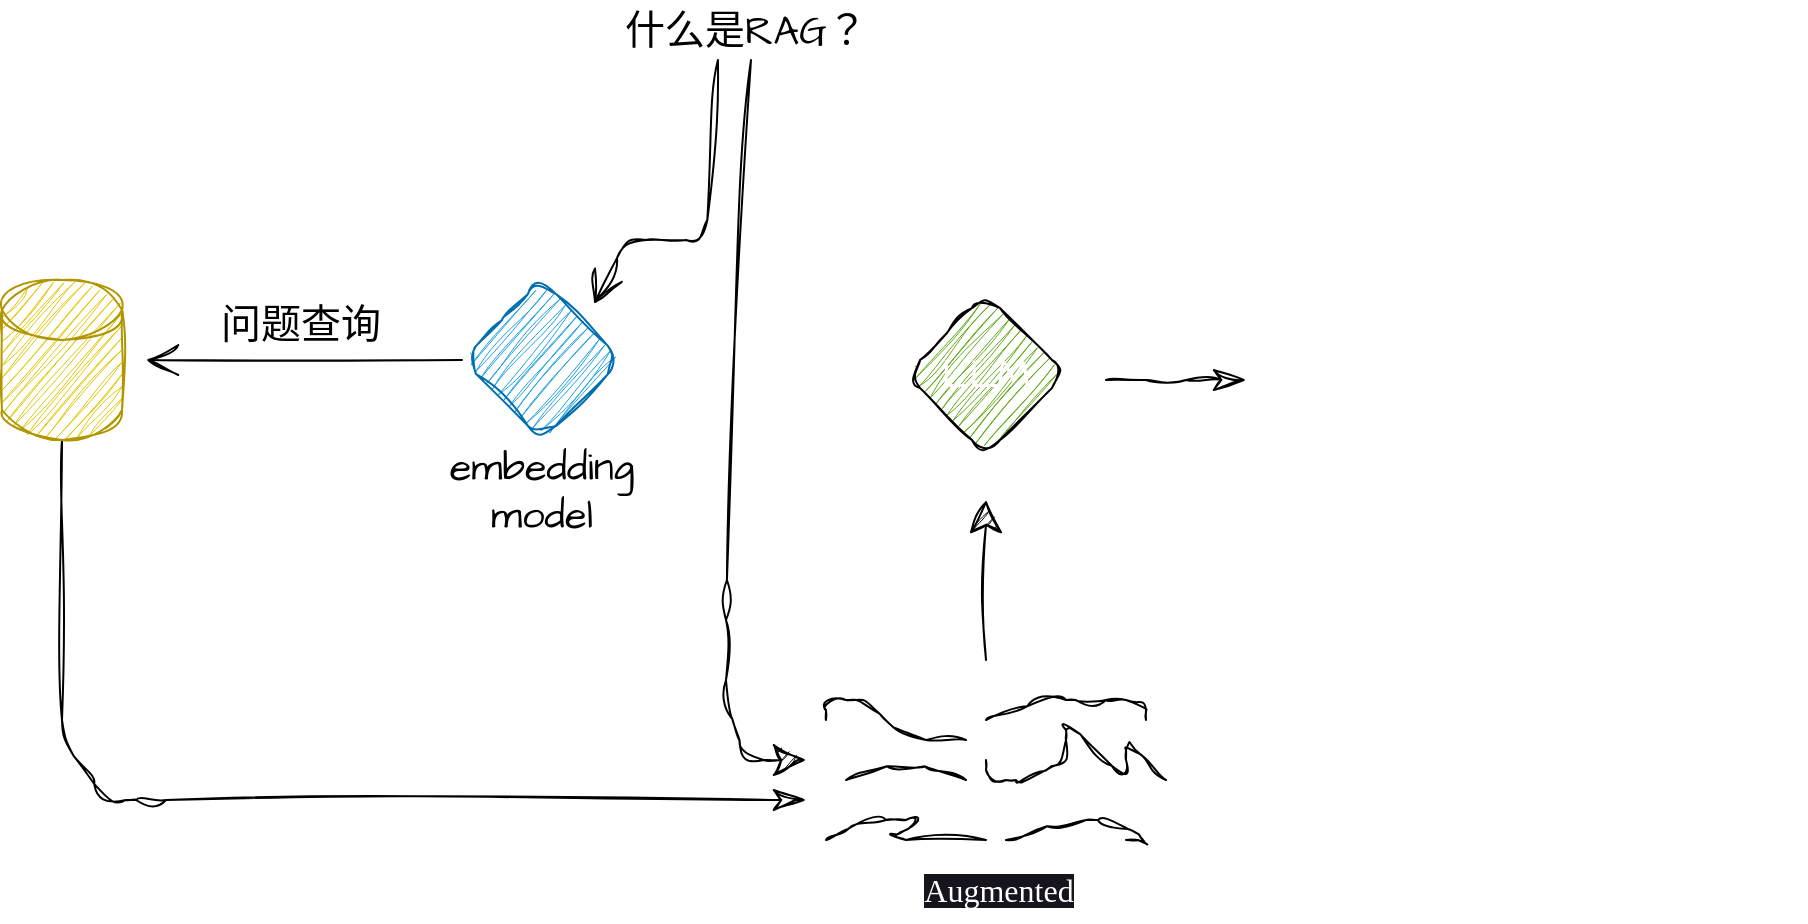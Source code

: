<mxfile>
    <diagram id="982mOaaBdXYkM2S3urJj" name="第 1 页">
        <mxGraphModel dx="1035" dy="656" grid="0" gridSize="10" guides="1" tooltips="1" connect="1" arrows="1" fold="1" page="1" pageScale="1" pageWidth="1169" pageHeight="827" background="none" math="0" shadow="0">
            <root>
                <mxCell id="0"/>
                <mxCell id="1" parent="0"/>
                <mxCell id="16" style="edgeStyle=none;sketch=1;hachureGap=4;jiggle=2;curveFitting=1;html=1;fontFamily=Architects Daughter;fontSource=https%3A%2F%2Ffonts.googleapis.com%2Fcss%3Ffamily%3DArchitects%2BDaughter;fontSize=20;fontColor=default;endArrow=open;endFill=0;startSize=15;endSize=14;exitX=0.422;exitY=1;exitDx=0;exitDy=0;exitPerimeter=0;" edge="1" parent="1" source="6">
                    <mxGeometry relative="1" as="geometry">
                        <mxPoint x="524" y="342" as="targetPoint"/>
                        <mxPoint x="600" y="230" as="sourcePoint"/>
                        <Array as="points">
                            <mxPoint x="580" y="310"/>
                            <mxPoint x="540" y="310"/>
                        </Array>
                    </mxGeometry>
                </mxCell>
                <mxCell id="6" value="什么是RAG？" style="text;html=1;strokeColor=none;fillColor=none;align=center;verticalAlign=middle;whiteSpace=wrap;rounded=0;sketch=1;hachureGap=4;jiggle=2;curveFitting=1;fontFamily=Architects Daughter;fontSource=https%3A%2F%2Ffonts.googleapis.com%2Fcss%3Ffamily%3DArchitects%2BDaughter;fontSize=20;fontColor=default;" vertex="1" parent="1">
                    <mxGeometry x="510" y="190" width="180" height="30" as="geometry"/>
                </mxCell>
                <mxCell id="53" value="" style="edgeStyle=none;rounded=1;sketch=1;hachureGap=4;jiggle=2;curveFitting=1;html=1;fontFamily=Comic Sans MS;fontSize=15;fontColor=#FFFFFF;endArrow=classicThin;endFill=0;startSize=15;endSize=14;" edge="1" parent="1">
                    <mxGeometry relative="1" as="geometry">
                        <mxPoint x="780" y="380" as="sourcePoint"/>
                        <mxPoint x="850" y="380" as="targetPoint"/>
                        <Array as="points">
                            <mxPoint x="810" y="380"/>
                        </Array>
                    </mxGeometry>
                </mxCell>
                <mxCell id="7" value="LLM" style="rhombus;whiteSpace=wrap;html=1;rounded=1;sketch=1;hachureGap=4;jiggle=2;curveFitting=1;strokeColor=default;fontFamily=Architects Daughter;fontSource=https%3A%2F%2Ffonts.googleapis.com%2Fcss%3Ffamily%3DArchitects%2BDaughter;fontSize=20;fontColor=#ffffff;fillColor=#60A917;" vertex="1" parent="1">
                    <mxGeometry x="680" y="337" width="80" height="80" as="geometry"/>
                </mxCell>
                <mxCell id="31" style="edgeStyle=none;sketch=1;hachureGap=4;jiggle=2;curveFitting=1;html=1;exitX=0;exitY=0.5;exitDx=0;exitDy=0;fontFamily=Architects Daughter;fontSource=https%3A%2F%2Ffonts.googleapis.com%2Fcss%3Ffamily%3DArchitects%2BDaughter;fontSize=20;fontColor=default;endArrow=open;endFill=0;startSize=15;endSize=14;" edge="1" parent="1" source="8">
                    <mxGeometry relative="1" as="geometry">
                        <mxPoint x="300" y="370" as="targetPoint"/>
                    </mxGeometry>
                </mxCell>
                <mxCell id="8" value="" style="rhombus;whiteSpace=wrap;html=1;rounded=1;sketch=1;hachureGap=4;jiggle=2;curveFitting=1;strokeColor=#006EAF;fontFamily=Architects Daughter;fontSource=https%3A%2F%2Ffonts.googleapis.com%2Fcss%3Ffamily%3DArchitects%2BDaughter;fontSize=20;fontColor=#ffffff;fillColor=#1ba1e2;fillStyle=hachure;" vertex="1" parent="1">
                    <mxGeometry x="458" y="330" width="80" height="80" as="geometry"/>
                </mxCell>
                <mxCell id="10" value="embedding model" style="text;html=1;strokeColor=none;fillColor=none;align=center;verticalAlign=middle;whiteSpace=wrap;rounded=0;sketch=1;hachureGap=4;jiggle=2;curveFitting=1;fontFamily=Architects Daughter;fontSource=https%3A%2F%2Ffonts.googleapis.com%2Fcss%3Ffamily%3DArchitects%2BDaughter;fontSize=20;fontColor=default;" vertex="1" parent="1">
                    <mxGeometry x="458" y="420" width="80" height="30" as="geometry"/>
                </mxCell>
                <mxCell id="47" style="edgeStyle=none;rounded=1;sketch=1;hachureGap=4;jiggle=2;curveFitting=1;html=1;fontFamily=Architects Daughter;fontSource=https%3A%2F%2Ffonts.googleapis.com%2Fcss%3Ffamily%3DArchitects%2BDaughter;fontSize=20;fontColor=default;endArrow=classicThin;endFill=0;startSize=15;endSize=14;" edge="1" parent="1" source="29">
                    <mxGeometry relative="1" as="geometry">
                        <mxPoint x="630" y="590" as="targetPoint"/>
                        <Array as="points">
                            <mxPoint x="258" y="560"/>
                            <mxPoint x="280" y="590"/>
                            <mxPoint x="300" y="590"/>
                        </Array>
                    </mxGeometry>
                </mxCell>
                <mxCell id="29" value="" style="shape=cylinder3;whiteSpace=wrap;html=1;boundedLbl=1;backgroundOutline=1;size=15;rounded=0;sketch=1;hachureGap=4;jiggle=2;curveFitting=1;strokeColor=#B09500;fontFamily=Architects Daughter;fontSource=https%3A%2F%2Ffonts.googleapis.com%2Fcss%3Ffamily%3DArchitects%2BDaughter;fontSize=20;fontColor=#000000;fillColor=#e3c800;" vertex="1" parent="1">
                    <mxGeometry x="228" y="330" width="60" height="80" as="geometry"/>
                </mxCell>
                <mxCell id="32" value="问题查询" style="text;html=1;strokeColor=none;fillColor=none;align=center;verticalAlign=middle;whiteSpace=wrap;rounded=0;sketch=1;hachureGap=4;jiggle=2;curveFitting=1;fontFamily=Architects Daughter;fontSource=https%3A%2F%2Ffonts.googleapis.com%2Fcss%3Ffamily%3DArchitects%2BDaughter;fontSize=20;fontColor=default;" vertex="1" parent="1">
                    <mxGeometry x="320" y="337" width="115" height="30" as="geometry"/>
                </mxCell>
                <mxCell id="36" value="" style="endArrow=none;html=1;sketch=1;hachureGap=4;jiggle=2;curveFitting=1;fontFamily=Architects Daughter;fontSource=https%3A%2F%2Ffonts.googleapis.com%2Fcss%3Ffamily%3DArchitects%2BDaughter;fontSize=20;fontColor=default;startSize=15;endSize=14;" edge="1" parent="1">
                    <mxGeometry width="50" height="50" relative="1" as="geometry">
                        <mxPoint x="640" y="550" as="sourcePoint"/>
                        <mxPoint x="710" y="560" as="targetPoint"/>
                        <Array as="points">
                            <mxPoint x="640" y="540"/>
                            <mxPoint x="660" y="540"/>
                            <mxPoint x="680" y="560"/>
                        </Array>
                    </mxGeometry>
                </mxCell>
                <mxCell id="37" value="" style="endArrow=none;html=1;sketch=1;hachureGap=4;jiggle=2;curveFitting=1;fontFamily=Architects Daughter;fontSource=https%3A%2F%2Ffonts.googleapis.com%2Fcss%3Ffamily%3DArchitects%2BDaughter;fontSize=20;fontColor=default;startSize=15;endSize=14;" edge="1" parent="1">
                    <mxGeometry width="50" height="50" relative="1" as="geometry">
                        <mxPoint x="720" y="550" as="sourcePoint"/>
                        <mxPoint x="800" y="550" as="targetPoint"/>
                        <Array as="points">
                            <mxPoint x="750" y="540"/>
                            <mxPoint x="770" y="540"/>
                            <mxPoint x="800" y="540"/>
                        </Array>
                    </mxGeometry>
                </mxCell>
                <mxCell id="38" value="" style="endArrow=none;html=1;sketch=1;hachureGap=4;jiggle=2;curveFitting=1;fontFamily=Architects Daughter;fontSource=https%3A%2F%2Ffonts.googleapis.com%2Fcss%3Ffamily%3DArchitects%2BDaughter;fontSize=20;fontColor=default;startSize=15;endSize=14;" edge="1" parent="1">
                    <mxGeometry width="50" height="50" relative="1" as="geometry">
                        <mxPoint x="650" y="580" as="sourcePoint"/>
                        <mxPoint x="710" y="580" as="targetPoint"/>
                        <Array as="points">
                            <mxPoint x="680" y="570"/>
                        </Array>
                    </mxGeometry>
                </mxCell>
                <mxCell id="39" value="" style="endArrow=none;html=1;sketch=1;hachureGap=4;jiggle=2;curveFitting=1;fontFamily=Architects Daughter;fontSource=https%3A%2F%2Ffonts.googleapis.com%2Fcss%3Ffamily%3DArchitects%2BDaughter;fontSize=20;fontColor=default;startSize=15;endSize=14;" edge="1" parent="1">
                    <mxGeometry width="50" height="50" relative="1" as="geometry">
                        <mxPoint x="720" y="570" as="sourcePoint"/>
                        <mxPoint x="810" y="580" as="targetPoint"/>
                        <Array as="points">
                            <mxPoint x="720" y="580"/>
                            <mxPoint x="740" y="580"/>
                            <mxPoint x="760" y="570"/>
                            <mxPoint x="760" y="550"/>
                            <mxPoint x="790" y="580"/>
                            <mxPoint x="790" y="560"/>
                        </Array>
                    </mxGeometry>
                </mxCell>
                <mxCell id="40" value="" style="endArrow=none;html=1;sketch=1;hachureGap=4;jiggle=2;curveFitting=1;fontFamily=Architects Daughter;fontSource=https%3A%2F%2Ffonts.googleapis.com%2Fcss%3Ffamily%3DArchitects%2BDaughter;fontSize=20;fontColor=default;startSize=15;endSize=14;" edge="1" parent="1">
                    <mxGeometry width="50" height="50" relative="1" as="geometry">
                        <mxPoint x="640" y="610" as="sourcePoint"/>
                        <mxPoint x="720" y="610" as="targetPoint"/>
                        <Array as="points">
                            <mxPoint x="660" y="600"/>
                            <mxPoint x="690" y="600"/>
                            <mxPoint x="670" y="610"/>
                        </Array>
                    </mxGeometry>
                </mxCell>
                <mxCell id="41" value="" style="endArrow=none;html=1;sketch=1;hachureGap=4;jiggle=2;curveFitting=1;fontFamily=Architects Daughter;fontSource=https%3A%2F%2Ffonts.googleapis.com%2Fcss%3Ffamily%3DArchitects%2BDaughter;fontSize=20;fontColor=default;startSize=15;endSize=14;" edge="1" parent="1">
                    <mxGeometry width="50" height="50" relative="1" as="geometry">
                        <mxPoint x="730" y="610" as="sourcePoint"/>
                        <mxPoint x="790" y="610" as="targetPoint"/>
                        <Array as="points">
                            <mxPoint x="760" y="600"/>
                            <mxPoint x="782" y="600"/>
                            <mxPoint x="802" y="610"/>
                        </Array>
                    </mxGeometry>
                </mxCell>
                <mxCell id="44" value="" style="endArrow=classic;html=1;sketch=1;hachureGap=4;jiggle=2;curveFitting=1;fontFamily=Architects Daughter;fontSource=https%3A%2F%2Ffonts.googleapis.com%2Fcss%3Ffamily%3DArchitects%2BDaughter;fontSize=20;fontColor=default;startSize=15;endSize=14;rounded=1;" edge="1" parent="1">
                    <mxGeometry width="50" height="50" relative="1" as="geometry">
                        <mxPoint x="602.5" y="220" as="sourcePoint"/>
                        <mxPoint x="630" y="570" as="targetPoint"/>
                        <Array as="points">
                            <mxPoint x="590" y="490"/>
                            <mxPoint x="590" y="540"/>
                            <mxPoint x="600" y="570"/>
                        </Array>
                    </mxGeometry>
                </mxCell>
                <mxCell id="50" value="" style="endArrow=classic;html=1;rounded=1;sketch=1;hachureGap=4;jiggle=2;curveFitting=1;fontFamily=Architects Daughter;fontSource=https%3A%2F%2Ffonts.googleapis.com%2Fcss%3Ffamily%3DArchitects%2BDaughter;fontSize=20;fontColor=default;startSize=15;endSize=14;" edge="1" parent="1">
                    <mxGeometry width="50" height="50" relative="1" as="geometry">
                        <mxPoint x="720" y="520" as="sourcePoint"/>
                        <mxPoint x="720" y="440" as="targetPoint"/>
                    </mxGeometry>
                </mxCell>
                <mxCell id="51" value="&lt;p style=&quot;border: 0px solid rgb(217, 217, 227); box-sizing: border-box; --tw-border-spacing-x: 0; --tw-border-spacing-y: 0; --tw-translate-x: 0; --tw-translate-y: 0; --tw-rotate: 0; --tw-skew-x: 0; --tw-skew-y: 0; --tw-scale-x: 1; --tw-scale-y: 1; --tw-pan-x: ; --tw-pan-y: ; --tw-pinch-zoom: ; --tw-scroll-snap-strictness: proximity; --tw-gradient-from-position: ; --tw-gradient-via-position: ; --tw-gradient-to-position: ; --tw-ordinal: ; --tw-slashed-zero: ; --tw-numeric-figure: ; --tw-numeric-spacing: ; --tw-numeric-fraction: ; --tw-ring-inset: ; --tw-ring-offset-width: 0px; --tw-ring-offset-color: #fff; --tw-ring-color: rgba(69,89,164,.5); --tw-ring-offset-shadow: 0 0 transparent; --tw-ring-shadow: 0 0 transparent; --tw-shadow: 0 0 transparent; --tw-shadow-colored: 0 0 transparent; --tw-blur: ; --tw-brightness: ; --tw-contrast: ; --tw-grayscale: ; --tw-hue-rotate: ; --tw-invert: ; --tw-saturate: ; --tw-sepia: ; --tw-drop-shadow: ; --tw-backdrop-blur: ; --tw-backdrop-brightness: ; --tw-backdrop-contrast: ; --tw-backdrop-grayscale: ; --tw-backdrop-hue-rotate: ; --tw-backdrop-invert: ; --tw-backdrop-opacity: ; --tw-backdrop-saturate: ; --tw-backdrop-sepia: ; margin: 0px 0px 1.25em; text-align: start; font-size: 15px;&quot;&gt;&lt;font face=&quot;Comic Sans MS&quot; color=&quot;#ffffff&quot; style=&quot;font-size: 15px;&quot;&gt;“RAG，或称为Retrieval-Augmented Generation，是一种结合了信息检索和生成式模型的自然语言处理（NLP）方法。该方法旨在通过引入检索机制来提高生成文本的质量和相关性。&quot;&lt;/font&gt;&lt;/p&gt;" style="text;html=1;strokeColor=none;fillColor=none;align=center;verticalAlign=middle;whiteSpace=wrap;rounded=0;sketch=1;hachureGap=4;jiggle=2;curveFitting=1;fontFamily=Architects Daughter;fontSource=https%3A%2F%2Ffonts.googleapis.com%2Fcss%3Ffamily%3DArchitects%2BDaughter;fontSize=20;fontColor=default;" vertex="1" parent="1">
                    <mxGeometry x="860" y="330" width="270" height="120" as="geometry"/>
                </mxCell>
                <mxCell id="54" value="相关上下文" style="text;html=1;strokeColor=none;fillColor=none;align=center;verticalAlign=middle;whiteSpace=wrap;rounded=0;sketch=1;hachureGap=4;jiggle=2;curveFitting=1;fontFamily=Comic Sans MS;fontSize=15;fontColor=#FFFFFF;" vertex="1" parent="1">
                    <mxGeometry x="348" y="599" width="143" height="33" as="geometry"/>
                </mxCell>
                <mxCell id="56" value="&lt;span style=&quot;font-size: 16px; text-align: start; background-color: rgb(24, 20, 29);&quot;&gt;Augmented &lt;/span&gt;" style="text;html=1;strokeColor=none;fillColor=none;align=center;verticalAlign=middle;whiteSpace=wrap;rounded=0;sketch=1;hachureGap=4;jiggle=2;curveFitting=1;fontFamily=Comic Sans MS;fontSize=15;fontColor=#FFFFFF;" vertex="1" parent="1">
                    <mxGeometry x="619" y="618" width="215" height="33" as="geometry"/>
                </mxCell>
            </root>
        </mxGraphModel>
    </diagram>
</mxfile>